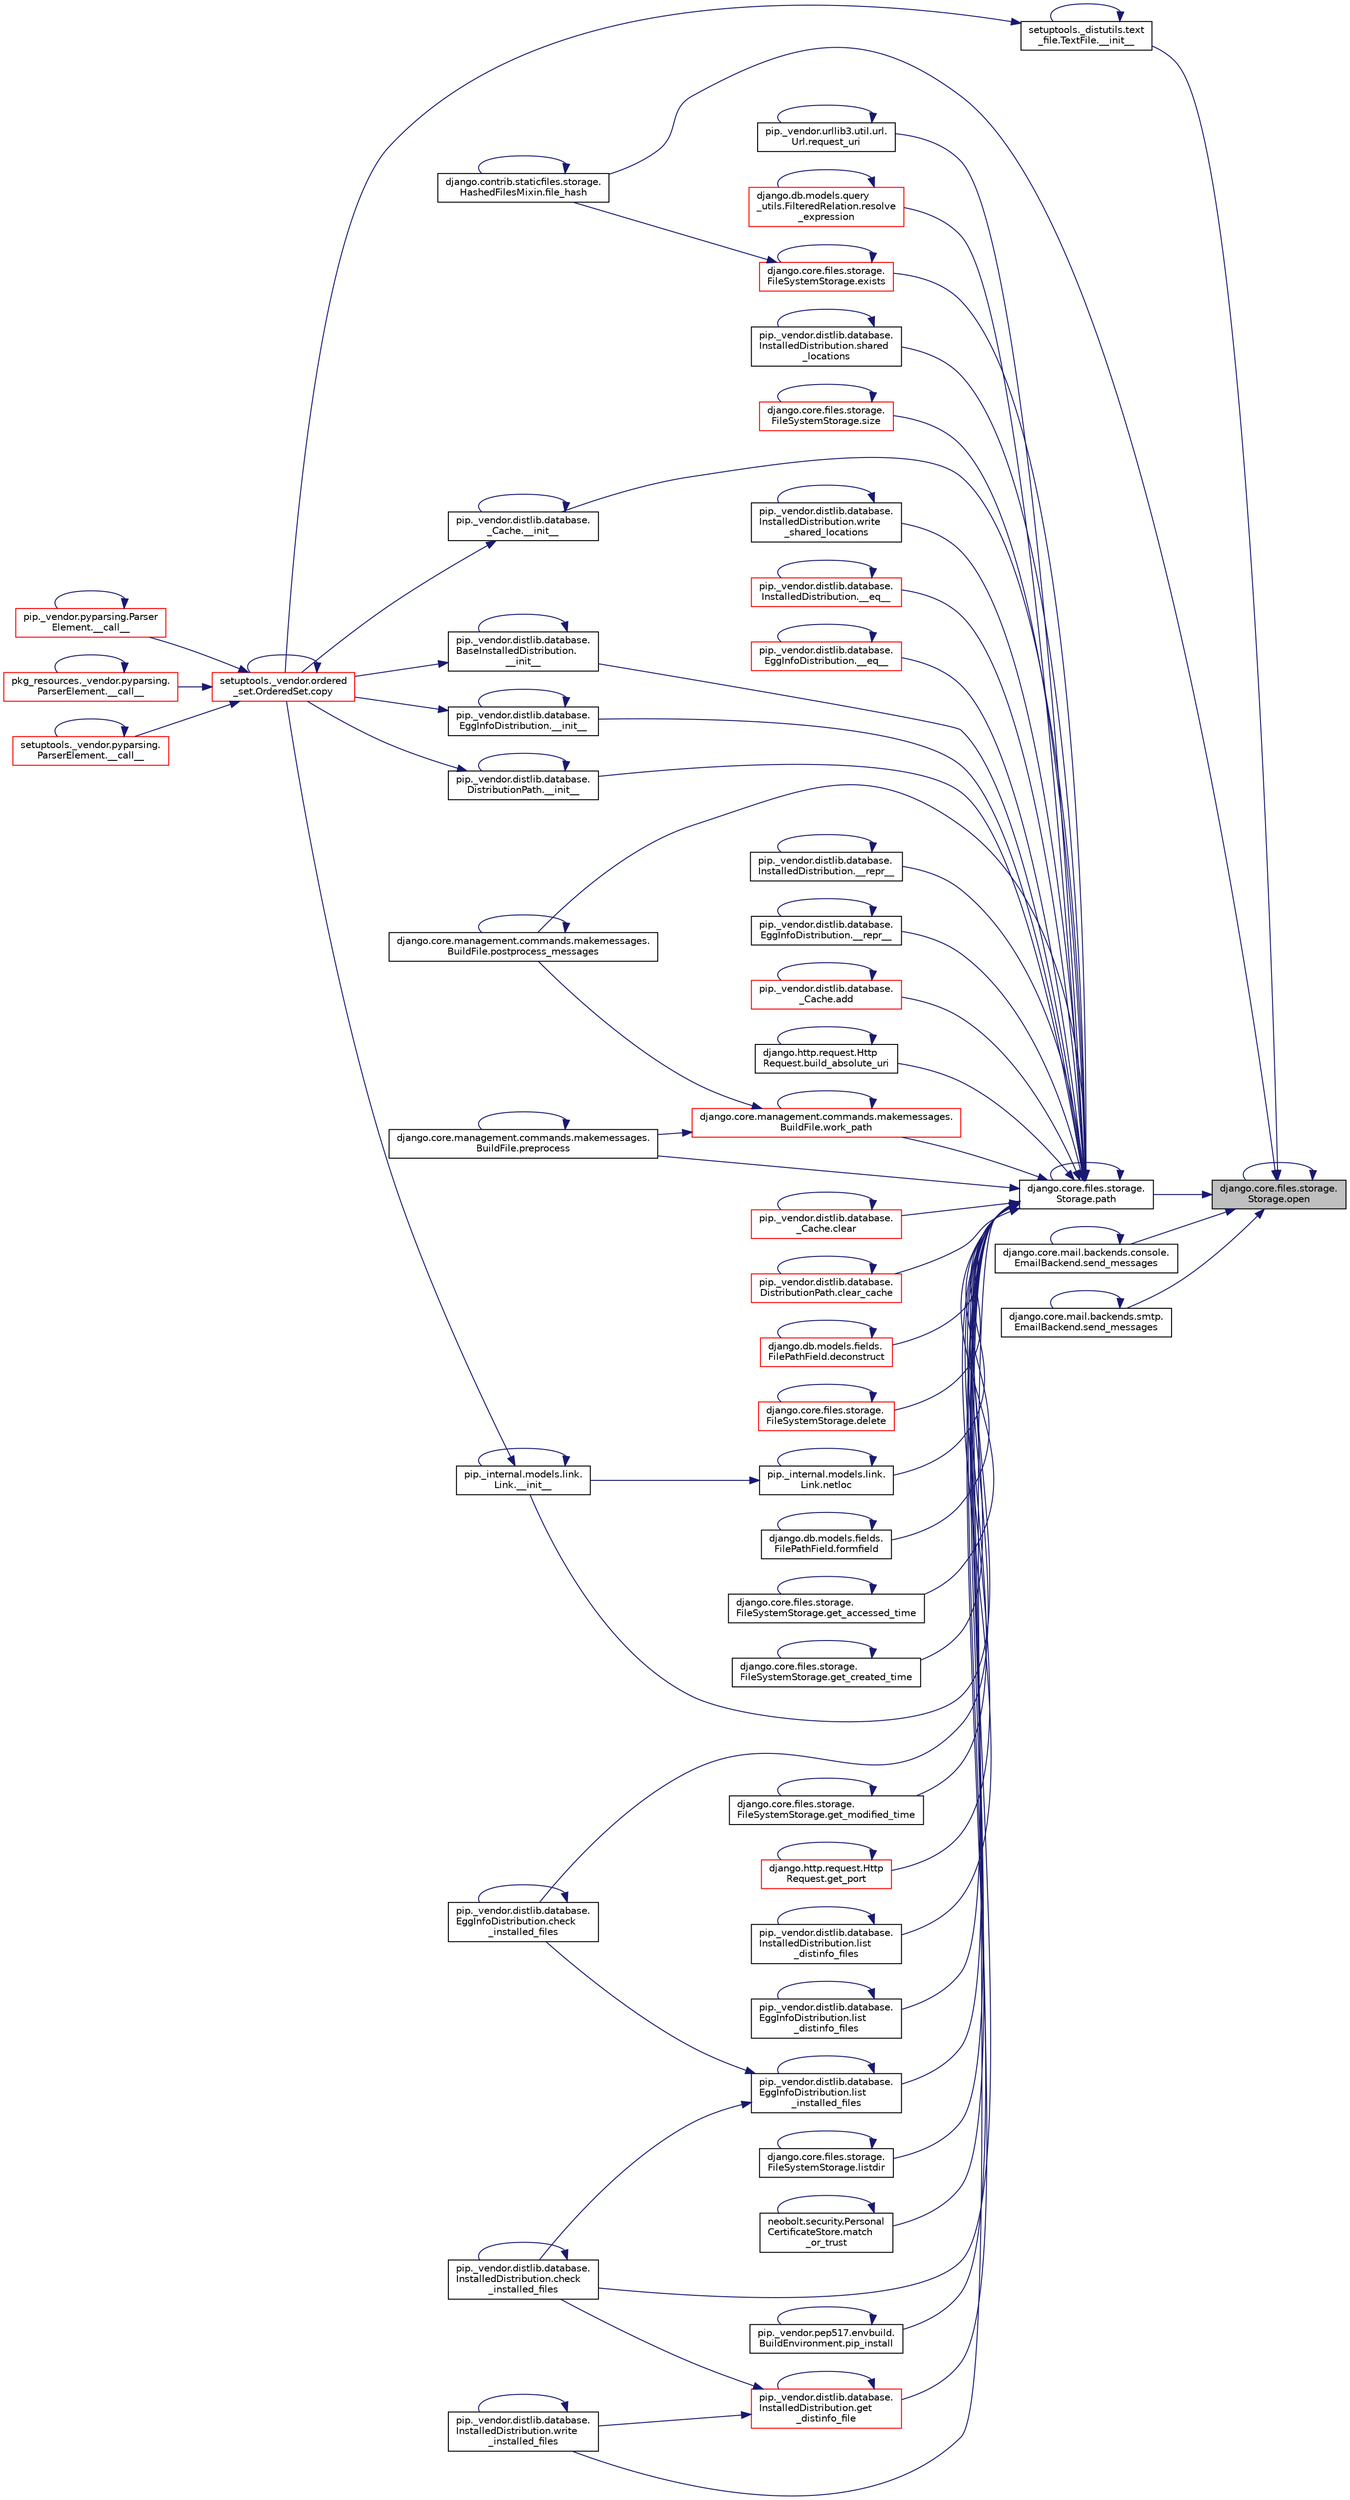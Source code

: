 digraph "django.core.files.storage.Storage.open"
{
 // LATEX_PDF_SIZE
  edge [fontname="Helvetica",fontsize="10",labelfontname="Helvetica",labelfontsize="10"];
  node [fontname="Helvetica",fontsize="10",shape=record];
  rankdir="RL";
  Node1 [label="django.core.files.storage.\lStorage.open",height=0.2,width=0.4,color="black", fillcolor="grey75", style="filled", fontcolor="black",tooltip=" "];
  Node1 -> Node2 [dir="back",color="midnightblue",fontsize="10",style="solid",fontname="Helvetica"];
  Node2 [label="setuptools._distutils.text\l_file.TextFile.__init__",height=0.2,width=0.4,color="black", fillcolor="white", style="filled",URL="$da/d41/classsetuptools_1_1__distutils_1_1text__file_1_1_text_file.html#ab9b5b13208094ff65d43daba4fd7cf6c",tooltip=" "];
  Node2 -> Node2 [dir="back",color="midnightblue",fontsize="10",style="solid",fontname="Helvetica"];
  Node2 -> Node3 [dir="back",color="midnightblue",fontsize="10",style="solid",fontname="Helvetica"];
  Node3 [label="setuptools._vendor.ordered\l_set.OrderedSet.copy",height=0.2,width=0.4,color="red", fillcolor="white", style="filled",URL="$d0/d40/classsetuptools_1_1__vendor_1_1ordered__set_1_1_ordered_set.html#a84224c403039b9dac5d2794d85073053",tooltip=" "];
  Node3 -> Node4 [dir="back",color="midnightblue",fontsize="10",style="solid",fontname="Helvetica"];
  Node4 [label="pip._vendor.pyparsing.Parser\lElement.__call__",height=0.2,width=0.4,color="red", fillcolor="white", style="filled",URL="$df/d7f/classpip_1_1__vendor_1_1pyparsing_1_1_parser_element.html#ae345dfb10ea6a1e9c77120e86129ab16",tooltip=" "];
  Node4 -> Node4 [dir="back",color="midnightblue",fontsize="10",style="solid",fontname="Helvetica"];
  Node3 -> Node7 [dir="back",color="midnightblue",fontsize="10",style="solid",fontname="Helvetica"];
  Node7 [label="pkg_resources._vendor.pyparsing.\lParserElement.__call__",height=0.2,width=0.4,color="red", fillcolor="white", style="filled",URL="$de/df0/classpkg__resources_1_1__vendor_1_1pyparsing_1_1_parser_element.html#a43d9a7e720d29a80c49f63998712c9a5",tooltip=" "];
  Node7 -> Node7 [dir="back",color="midnightblue",fontsize="10",style="solid",fontname="Helvetica"];
  Node3 -> Node8 [dir="back",color="midnightblue",fontsize="10",style="solid",fontname="Helvetica"];
  Node8 [label="setuptools._vendor.pyparsing.\lParserElement.__call__",height=0.2,width=0.4,color="red", fillcolor="white", style="filled",URL="$d9/d25/classsetuptools_1_1__vendor_1_1pyparsing_1_1_parser_element.html#a7f154aa4d9339f88d2306325bf99b953",tooltip=" "];
  Node8 -> Node8 [dir="back",color="midnightblue",fontsize="10",style="solid",fontname="Helvetica"];
  Node3 -> Node3 [dir="back",color="midnightblue",fontsize="10",style="solid",fontname="Helvetica"];
  Node1 -> Node178 [dir="back",color="midnightblue",fontsize="10",style="solid",fontname="Helvetica"];
  Node178 [label="django.contrib.staticfiles.storage.\lHashedFilesMixin.file_hash",height=0.2,width=0.4,color="black", fillcolor="white", style="filled",URL="$d4/d59/classdjango_1_1contrib_1_1staticfiles_1_1storage_1_1_hashed_files_mixin.html#ad7dfb58f605f01b5dd78460589ef277d",tooltip=" "];
  Node178 -> Node178 [dir="back",color="midnightblue",fontsize="10",style="solid",fontname="Helvetica"];
  Node1 -> Node1 [dir="back",color="midnightblue",fontsize="10",style="solid",fontname="Helvetica"];
  Node1 -> Node677 [dir="back",color="midnightblue",fontsize="10",style="solid",fontname="Helvetica"];
  Node677 [label="django.core.files.storage.\lStorage.path",height=0.2,width=0.4,color="black", fillcolor="white", style="filled",URL="$dc/dad/classdjango_1_1core_1_1files_1_1storage_1_1_storage.html#a17377b94f5001b6066439509777a1ac8",tooltip=" "];
  Node677 -> Node678 [dir="back",color="midnightblue",fontsize="10",style="solid",fontname="Helvetica"];
  Node678 [label="pip._vendor.distlib.database.\lInstalledDistribution.__eq__",height=0.2,width=0.4,color="red", fillcolor="white", style="filled",URL="$d5/d3f/classpip_1_1__vendor_1_1distlib_1_1database_1_1_installed_distribution.html#a9b5ed2b1d9ce082f207e18b06a41d0ff",tooltip=" "];
  Node678 -> Node678 [dir="back",color="midnightblue",fontsize="10",style="solid",fontname="Helvetica"];
  Node677 -> Node679 [dir="back",color="midnightblue",fontsize="10",style="solid",fontname="Helvetica"];
  Node679 [label="pip._vendor.distlib.database.\lEggInfoDistribution.__eq__",height=0.2,width=0.4,color="red", fillcolor="white", style="filled",URL="$d7/d4f/classpip_1_1__vendor_1_1distlib_1_1database_1_1_egg_info_distribution.html#a1a4e220bb20d7de097cb45e4d22cb1f7",tooltip=" "];
  Node679 -> Node679 [dir="back",color="midnightblue",fontsize="10",style="solid",fontname="Helvetica"];
  Node677 -> Node680 [dir="back",color="midnightblue",fontsize="10",style="solid",fontname="Helvetica"];
  Node680 [label="pip._vendor.distlib.database.\l_Cache.__init__",height=0.2,width=0.4,color="black", fillcolor="white", style="filled",URL="$d8/dcd/classpip_1_1__vendor_1_1distlib_1_1database_1_1___cache.html#af54d5616ff89aa6d6ac29816dd0efc6c",tooltip=" "];
  Node680 -> Node680 [dir="back",color="midnightblue",fontsize="10",style="solid",fontname="Helvetica"];
  Node680 -> Node3 [dir="back",color="midnightblue",fontsize="10",style="solid",fontname="Helvetica"];
  Node677 -> Node681 [dir="back",color="midnightblue",fontsize="10",style="solid",fontname="Helvetica"];
  Node681 [label="pip._vendor.distlib.database.\lBaseInstalledDistribution.\l__init__",height=0.2,width=0.4,color="black", fillcolor="white", style="filled",URL="$d3/d43/classpip_1_1__vendor_1_1distlib_1_1database_1_1_base_installed_distribution.html#a3cf0dbeeadaece59290525cfd71c8164",tooltip=" "];
  Node681 -> Node681 [dir="back",color="midnightblue",fontsize="10",style="solid",fontname="Helvetica"];
  Node681 -> Node3 [dir="back",color="midnightblue",fontsize="10",style="solid",fontname="Helvetica"];
  Node677 -> Node682 [dir="back",color="midnightblue",fontsize="10",style="solid",fontname="Helvetica"];
  Node682 [label="pip._vendor.distlib.database.\lEggInfoDistribution.__init__",height=0.2,width=0.4,color="black", fillcolor="white", style="filled",URL="$d7/d4f/classpip_1_1__vendor_1_1distlib_1_1database_1_1_egg_info_distribution.html#a3b17587547b5d4fb68128342686671b1",tooltip=" "];
  Node682 -> Node682 [dir="back",color="midnightblue",fontsize="10",style="solid",fontname="Helvetica"];
  Node682 -> Node3 [dir="back",color="midnightblue",fontsize="10",style="solid",fontname="Helvetica"];
  Node677 -> Node683 [dir="back",color="midnightblue",fontsize="10",style="solid",fontname="Helvetica"];
  Node683 [label="pip._vendor.distlib.database.\lDistributionPath.__init__",height=0.2,width=0.4,color="black", fillcolor="white", style="filled",URL="$d3/d8a/classpip_1_1__vendor_1_1distlib_1_1database_1_1_distribution_path.html#a17a2afe7db83a808ad93c909d99ed955",tooltip=" "];
  Node683 -> Node683 [dir="back",color="midnightblue",fontsize="10",style="solid",fontname="Helvetica"];
  Node683 -> Node3 [dir="back",color="midnightblue",fontsize="10",style="solid",fontname="Helvetica"];
  Node677 -> Node684 [dir="back",color="midnightblue",fontsize="10",style="solid",fontname="Helvetica"];
  Node684 [label="pip._internal.models.link.\lLink.__init__",height=0.2,width=0.4,color="black", fillcolor="white", style="filled",URL="$de/da5/classpip_1_1__internal_1_1models_1_1link_1_1_link.html#adf9defb3b97546f930fc05a78acfb485",tooltip=" "];
  Node684 -> Node684 [dir="back",color="midnightblue",fontsize="10",style="solid",fontname="Helvetica"];
  Node684 -> Node3 [dir="back",color="midnightblue",fontsize="10",style="solid",fontname="Helvetica"];
  Node677 -> Node685 [dir="back",color="midnightblue",fontsize="10",style="solid",fontname="Helvetica"];
  Node685 [label="pip._vendor.distlib.database.\lInstalledDistribution.__repr__",height=0.2,width=0.4,color="black", fillcolor="white", style="filled",URL="$d5/d3f/classpip_1_1__vendor_1_1distlib_1_1database_1_1_installed_distribution.html#a437ca097c31f9e2f6d84da428f56303d",tooltip=" "];
  Node685 -> Node685 [dir="back",color="midnightblue",fontsize="10",style="solid",fontname="Helvetica"];
  Node677 -> Node686 [dir="back",color="midnightblue",fontsize="10",style="solid",fontname="Helvetica"];
  Node686 [label="pip._vendor.distlib.database.\lEggInfoDistribution.__repr__",height=0.2,width=0.4,color="black", fillcolor="white", style="filled",URL="$d7/d4f/classpip_1_1__vendor_1_1distlib_1_1database_1_1_egg_info_distribution.html#aa86b5634260c5ab9efe7b3dd01b3c7e5",tooltip=" "];
  Node686 -> Node686 [dir="back",color="midnightblue",fontsize="10",style="solid",fontname="Helvetica"];
  Node677 -> Node687 [dir="back",color="midnightblue",fontsize="10",style="solid",fontname="Helvetica"];
  Node687 [label="pip._vendor.distlib.database.\l_Cache.add",height=0.2,width=0.4,color="red", fillcolor="white", style="filled",URL="$d8/dcd/classpip_1_1__vendor_1_1distlib_1_1database_1_1___cache.html#a98296c2e1af8395fc035df3fdfc400fc",tooltip=" "];
  Node687 -> Node687 [dir="back",color="midnightblue",fontsize="10",style="solid",fontname="Helvetica"];
  Node677 -> Node688 [dir="back",color="midnightblue",fontsize="10",style="solid",fontname="Helvetica"];
  Node688 [label="django.http.request.Http\lRequest.build_absolute_uri",height=0.2,width=0.4,color="black", fillcolor="white", style="filled",URL="$d1/ded/classdjango_1_1http_1_1request_1_1_http_request.html#acda6ee1aa44ebe5161a855fbb9b9cf7c",tooltip=" "];
  Node688 -> Node688 [dir="back",color="midnightblue",fontsize="10",style="solid",fontname="Helvetica"];
  Node677 -> Node689 [dir="back",color="midnightblue",fontsize="10",style="solid",fontname="Helvetica"];
  Node689 [label="pip._vendor.distlib.database.\lInstalledDistribution.check\l_installed_files",height=0.2,width=0.4,color="black", fillcolor="white", style="filled",URL="$d5/d3f/classpip_1_1__vendor_1_1distlib_1_1database_1_1_installed_distribution.html#af02e7290aefa70861a60fe1885285e16",tooltip=" "];
  Node689 -> Node689 [dir="back",color="midnightblue",fontsize="10",style="solid",fontname="Helvetica"];
  Node677 -> Node690 [dir="back",color="midnightblue",fontsize="10",style="solid",fontname="Helvetica"];
  Node690 [label="pip._vendor.distlib.database.\lEggInfoDistribution.check\l_installed_files",height=0.2,width=0.4,color="black", fillcolor="white", style="filled",URL="$d7/d4f/classpip_1_1__vendor_1_1distlib_1_1database_1_1_egg_info_distribution.html#a4eb9053abcb6ae611e7f31c17387aea7",tooltip=" "];
  Node690 -> Node690 [dir="back",color="midnightblue",fontsize="10",style="solid",fontname="Helvetica"];
  Node677 -> Node691 [dir="back",color="midnightblue",fontsize="10",style="solid",fontname="Helvetica"];
  Node691 [label="pip._vendor.distlib.database.\l_Cache.clear",height=0.2,width=0.4,color="red", fillcolor="white", style="filled",URL="$d8/dcd/classpip_1_1__vendor_1_1distlib_1_1database_1_1___cache.html#ab8493db74feb70354215f9804fafea3d",tooltip=" "];
  Node691 -> Node691 [dir="back",color="midnightblue",fontsize="10",style="solid",fontname="Helvetica"];
  Node677 -> Node692 [dir="back",color="midnightblue",fontsize="10",style="solid",fontname="Helvetica"];
  Node692 [label="pip._vendor.distlib.database.\lDistributionPath.clear_cache",height=0.2,width=0.4,color="red", fillcolor="white", style="filled",URL="$d3/d8a/classpip_1_1__vendor_1_1distlib_1_1database_1_1_distribution_path.html#a576c17cc01238d807b4cc7b833001b0b",tooltip=" "];
  Node692 -> Node692 [dir="back",color="midnightblue",fontsize="10",style="solid",fontname="Helvetica"];
  Node677 -> Node472 [dir="back",color="midnightblue",fontsize="10",style="solid",fontname="Helvetica"];
  Node472 [label="django.db.models.fields.\lFilePathField.deconstruct",height=0.2,width=0.4,color="red", fillcolor="white", style="filled",URL="$d9/d58/classdjango_1_1db_1_1models_1_1fields_1_1_file_path_field.html#a52225a0c3baf7a5125007fadbe78dd22",tooltip=" "];
  Node472 -> Node472 [dir="back",color="midnightblue",fontsize="10",style="solid",fontname="Helvetica"];
  Node677 -> Node693 [dir="back",color="midnightblue",fontsize="10",style="solid",fontname="Helvetica"];
  Node693 [label="django.core.files.storage.\lFileSystemStorage.delete",height=0.2,width=0.4,color="red", fillcolor="white", style="filled",URL="$db/da8/classdjango_1_1core_1_1files_1_1storage_1_1_file_system_storage.html#ad31ad8e7dcaeee30a6b95c4336aa4577",tooltip=" "];
  Node693 -> Node693 [dir="back",color="midnightblue",fontsize="10",style="solid",fontname="Helvetica"];
  Node677 -> Node694 [dir="back",color="midnightblue",fontsize="10",style="solid",fontname="Helvetica"];
  Node694 [label="django.core.files.storage.\lFileSystemStorage.exists",height=0.2,width=0.4,color="red", fillcolor="white", style="filled",URL="$db/da8/classdjango_1_1core_1_1files_1_1storage_1_1_file_system_storage.html#a7f2e95bec3b31a3256b247f732fcade2",tooltip=" "];
  Node694 -> Node694 [dir="back",color="midnightblue",fontsize="10",style="solid",fontname="Helvetica"];
  Node694 -> Node178 [dir="back",color="midnightblue",fontsize="10",style="solid",fontname="Helvetica"];
  Node677 -> Node473 [dir="back",color="midnightblue",fontsize="10",style="solid",fontname="Helvetica"];
  Node473 [label="django.db.models.fields.\lFilePathField.formfield",height=0.2,width=0.4,color="black", fillcolor="white", style="filled",URL="$d9/d58/classdjango_1_1db_1_1models_1_1fields_1_1_file_path_field.html#ac5c572bd8cd58aa14d0fa9341c935e62",tooltip=" "];
  Node473 -> Node473 [dir="back",color="midnightblue",fontsize="10",style="solid",fontname="Helvetica"];
  Node677 -> Node698 [dir="back",color="midnightblue",fontsize="10",style="solid",fontname="Helvetica"];
  Node698 [label="django.core.files.storage.\lFileSystemStorage.get_accessed_time",height=0.2,width=0.4,color="black", fillcolor="white", style="filled",URL="$db/da8/classdjango_1_1core_1_1files_1_1storage_1_1_file_system_storage.html#a210757b7bff709a38298504e0932dec2",tooltip=" "];
  Node698 -> Node698 [dir="back",color="midnightblue",fontsize="10",style="solid",fontname="Helvetica"];
  Node677 -> Node699 [dir="back",color="midnightblue",fontsize="10",style="solid",fontname="Helvetica"];
  Node699 [label="django.core.files.storage.\lFileSystemStorage.get_created_time",height=0.2,width=0.4,color="black", fillcolor="white", style="filled",URL="$db/da8/classdjango_1_1core_1_1files_1_1storage_1_1_file_system_storage.html#a32a2ad72e493378d19a2707920bfb000",tooltip=" "];
  Node699 -> Node699 [dir="back",color="midnightblue",fontsize="10",style="solid",fontname="Helvetica"];
  Node677 -> Node700 [dir="back",color="midnightblue",fontsize="10",style="solid",fontname="Helvetica"];
  Node700 [label="pip._vendor.distlib.database.\lInstalledDistribution.get\l_distinfo_file",height=0.2,width=0.4,color="red", fillcolor="white", style="filled",URL="$d5/d3f/classpip_1_1__vendor_1_1distlib_1_1database_1_1_installed_distribution.html#ac17c694fe33794a2a93c022eae8919fc",tooltip=" "];
  Node700 -> Node689 [dir="back",color="midnightblue",fontsize="10",style="solid",fontname="Helvetica"];
  Node700 -> Node700 [dir="back",color="midnightblue",fontsize="10",style="solid",fontname="Helvetica"];
  Node700 -> Node702 [dir="back",color="midnightblue",fontsize="10",style="solid",fontname="Helvetica"];
  Node702 [label="pip._vendor.distlib.database.\lInstalledDistribution.write\l_installed_files",height=0.2,width=0.4,color="black", fillcolor="white", style="filled",URL="$d5/d3f/classpip_1_1__vendor_1_1distlib_1_1database_1_1_installed_distribution.html#a3b799b28c162cab4fd480fda0f2a852e",tooltip=" "];
  Node702 -> Node702 [dir="back",color="midnightblue",fontsize="10",style="solid",fontname="Helvetica"];
  Node677 -> Node703 [dir="back",color="midnightblue",fontsize="10",style="solid",fontname="Helvetica"];
  Node703 [label="django.core.files.storage.\lFileSystemStorage.get_modified_time",height=0.2,width=0.4,color="black", fillcolor="white", style="filled",URL="$db/da8/classdjango_1_1core_1_1files_1_1storage_1_1_file_system_storage.html#a7832cc82c083c3f424fcf5e881382b0f",tooltip=" "];
  Node703 -> Node703 [dir="back",color="midnightblue",fontsize="10",style="solid",fontname="Helvetica"];
  Node677 -> Node704 [dir="back",color="midnightblue",fontsize="10",style="solid",fontname="Helvetica"];
  Node704 [label="django.http.request.Http\lRequest.get_port",height=0.2,width=0.4,color="red", fillcolor="white", style="filled",URL="$d1/ded/classdjango_1_1http_1_1request_1_1_http_request.html#af81ce5b385e8dcee02c506de847e9f28",tooltip=" "];
  Node704 -> Node704 [dir="back",color="midnightblue",fontsize="10",style="solid",fontname="Helvetica"];
  Node677 -> Node706 [dir="back",color="midnightblue",fontsize="10",style="solid",fontname="Helvetica"];
  Node706 [label="pip._vendor.distlib.database.\lInstalledDistribution.list\l_distinfo_files",height=0.2,width=0.4,color="black", fillcolor="white", style="filled",URL="$d5/d3f/classpip_1_1__vendor_1_1distlib_1_1database_1_1_installed_distribution.html#a91b6c8c2a299a9b1436538ad0cfe37d7",tooltip=" "];
  Node706 -> Node706 [dir="back",color="midnightblue",fontsize="10",style="solid",fontname="Helvetica"];
  Node677 -> Node707 [dir="back",color="midnightblue",fontsize="10",style="solid",fontname="Helvetica"];
  Node707 [label="pip._vendor.distlib.database.\lEggInfoDistribution.list\l_distinfo_files",height=0.2,width=0.4,color="black", fillcolor="white", style="filled",URL="$d7/d4f/classpip_1_1__vendor_1_1distlib_1_1database_1_1_egg_info_distribution.html#a81eb42fe04552504c3c44bae820de34b",tooltip=" "];
  Node707 -> Node707 [dir="back",color="midnightblue",fontsize="10",style="solid",fontname="Helvetica"];
  Node677 -> Node708 [dir="back",color="midnightblue",fontsize="10",style="solid",fontname="Helvetica"];
  Node708 [label="pip._vendor.distlib.database.\lEggInfoDistribution.list\l_installed_files",height=0.2,width=0.4,color="black", fillcolor="white", style="filled",URL="$d7/d4f/classpip_1_1__vendor_1_1distlib_1_1database_1_1_egg_info_distribution.html#ad11f1a01b3d7117ca45670f4de85b97c",tooltip=" "];
  Node708 -> Node689 [dir="back",color="midnightblue",fontsize="10",style="solid",fontname="Helvetica"];
  Node708 -> Node690 [dir="back",color="midnightblue",fontsize="10",style="solid",fontname="Helvetica"];
  Node708 -> Node708 [dir="back",color="midnightblue",fontsize="10",style="solid",fontname="Helvetica"];
  Node677 -> Node709 [dir="back",color="midnightblue",fontsize="10",style="solid",fontname="Helvetica"];
  Node709 [label="django.core.files.storage.\lFileSystemStorage.listdir",height=0.2,width=0.4,color="black", fillcolor="white", style="filled",URL="$db/da8/classdjango_1_1core_1_1files_1_1storage_1_1_file_system_storage.html#ad1e8e9c112c82e91598ce2a26822701a",tooltip=" "];
  Node709 -> Node709 [dir="back",color="midnightblue",fontsize="10",style="solid",fontname="Helvetica"];
  Node677 -> Node710 [dir="back",color="midnightblue",fontsize="10",style="solid",fontname="Helvetica"];
  Node710 [label="neobolt.security.Personal\lCertificateStore.match\l_or_trust",height=0.2,width=0.4,color="black", fillcolor="white", style="filled",URL="$de/d39/classneobolt_1_1security_1_1_personal_certificate_store.html#a24a522934cab7aa51da96f94ac13d7f8",tooltip=" "];
  Node710 -> Node710 [dir="back",color="midnightblue",fontsize="10",style="solid",fontname="Helvetica"];
  Node677 -> Node711 [dir="back",color="midnightblue",fontsize="10",style="solid",fontname="Helvetica"];
  Node711 [label="pip._internal.models.link.\lLink.netloc",height=0.2,width=0.4,color="black", fillcolor="white", style="filled",URL="$de/da5/classpip_1_1__internal_1_1models_1_1link_1_1_link.html#a3b75bb1dffe191f8f61239e8af2135cc",tooltip=" "];
  Node711 -> Node684 [dir="back",color="midnightblue",fontsize="10",style="solid",fontname="Helvetica"];
  Node711 -> Node711 [dir="back",color="midnightblue",fontsize="10",style="solid",fontname="Helvetica"];
  Node677 -> Node677 [dir="back",color="midnightblue",fontsize="10",style="solid",fontname="Helvetica"];
  Node677 -> Node712 [dir="back",color="midnightblue",fontsize="10",style="solid",fontname="Helvetica"];
  Node712 [label="pip._vendor.pep517.envbuild.\lBuildEnvironment.pip_install",height=0.2,width=0.4,color="black", fillcolor="white", style="filled",URL="$dc/d7f/classpip_1_1__vendor_1_1pep517_1_1envbuild_1_1_build_environment.html#ab356ae51c4fcb260a6a369aaa2f1de92",tooltip=" "];
  Node712 -> Node712 [dir="back",color="midnightblue",fontsize="10",style="solid",fontname="Helvetica"];
  Node677 -> Node713 [dir="back",color="midnightblue",fontsize="10",style="solid",fontname="Helvetica"];
  Node713 [label="django.core.management.commands.makemessages.\lBuildFile.postprocess_messages",height=0.2,width=0.4,color="black", fillcolor="white", style="filled",URL="$d9/d7e/classdjango_1_1core_1_1management_1_1commands_1_1makemessages_1_1_build_file.html#a10eddc071c350372dfd70d0666ddb0b2",tooltip=" "];
  Node713 -> Node713 [dir="back",color="midnightblue",fontsize="10",style="solid",fontname="Helvetica"];
  Node677 -> Node714 [dir="back",color="midnightblue",fontsize="10",style="solid",fontname="Helvetica"];
  Node714 [label="django.core.management.commands.makemessages.\lBuildFile.preprocess",height=0.2,width=0.4,color="black", fillcolor="white", style="filled",URL="$d9/d7e/classdjango_1_1core_1_1management_1_1commands_1_1makemessages_1_1_build_file.html#ad48f37dc93e0cba9878e64edf84bf362",tooltip=" "];
  Node714 -> Node714 [dir="back",color="midnightblue",fontsize="10",style="solid",fontname="Helvetica"];
  Node677 -> Node715 [dir="back",color="midnightblue",fontsize="10",style="solid",fontname="Helvetica"];
  Node715 [label="pip._vendor.urllib3.util.url.\lUrl.request_uri",height=0.2,width=0.4,color="black", fillcolor="white", style="filled",URL="$d6/dd8/classpip_1_1__vendor_1_1urllib3_1_1util_1_1url_1_1_url.html#a55d7eb61b1f1188f3c852b6c63625b4a",tooltip=" "];
  Node715 -> Node715 [dir="back",color="midnightblue",fontsize="10",style="solid",fontname="Helvetica"];
  Node677 -> Node716 [dir="back",color="midnightblue",fontsize="10",style="solid",fontname="Helvetica"];
  Node716 [label="django.db.models.query\l_utils.FilteredRelation.resolve\l_expression",height=0.2,width=0.4,color="red", fillcolor="white", style="filled",URL="$d0/d2b/classdjango_1_1db_1_1models_1_1query__utils_1_1_filtered_relation.html#ad4304eba69e6705f525dc4f73623e09d",tooltip=" "];
  Node716 -> Node716 [dir="back",color="midnightblue",fontsize="10",style="solid",fontname="Helvetica"];
  Node677 -> Node717 [dir="back",color="midnightblue",fontsize="10",style="solid",fontname="Helvetica"];
  Node717 [label="pip._vendor.distlib.database.\lInstalledDistribution.shared\l_locations",height=0.2,width=0.4,color="black", fillcolor="white", style="filled",URL="$d5/d3f/classpip_1_1__vendor_1_1distlib_1_1database_1_1_installed_distribution.html#acb9d762b10d0e0269e958d3f89307d10",tooltip=" "];
  Node717 -> Node717 [dir="back",color="midnightblue",fontsize="10",style="solid",fontname="Helvetica"];
  Node677 -> Node718 [dir="back",color="midnightblue",fontsize="10",style="solid",fontname="Helvetica"];
  Node718 [label="django.core.files.storage.\lFileSystemStorage.size",height=0.2,width=0.4,color="red", fillcolor="white", style="filled",URL="$db/da8/classdjango_1_1core_1_1files_1_1storage_1_1_file_system_storage.html#a48d966839a5f13179dc05370fc809c2e",tooltip=" "];
  Node718 -> Node718 [dir="back",color="midnightblue",fontsize="10",style="solid",fontname="Helvetica"];
  Node677 -> Node760 [dir="back",color="midnightblue",fontsize="10",style="solid",fontname="Helvetica"];
  Node760 [label="django.core.management.commands.makemessages.\lBuildFile.work_path",height=0.2,width=0.4,color="red", fillcolor="white", style="filled",URL="$d9/d7e/classdjango_1_1core_1_1management_1_1commands_1_1makemessages_1_1_build_file.html#a7fda6cc61a979b2c6db2a07a559209f0",tooltip=" "];
  Node760 -> Node713 [dir="back",color="midnightblue",fontsize="10",style="solid",fontname="Helvetica"];
  Node760 -> Node714 [dir="back",color="midnightblue",fontsize="10",style="solid",fontname="Helvetica"];
  Node760 -> Node760 [dir="back",color="midnightblue",fontsize="10",style="solid",fontname="Helvetica"];
  Node677 -> Node702 [dir="back",color="midnightblue",fontsize="10",style="solid",fontname="Helvetica"];
  Node677 -> Node762 [dir="back",color="midnightblue",fontsize="10",style="solid",fontname="Helvetica"];
  Node762 [label="pip._vendor.distlib.database.\lInstalledDistribution.write\l_shared_locations",height=0.2,width=0.4,color="black", fillcolor="white", style="filled",URL="$d5/d3f/classpip_1_1__vendor_1_1distlib_1_1database_1_1_installed_distribution.html#af3838a1a36ab26de00c92bfc21c170ab",tooltip=" "];
  Node762 -> Node762 [dir="back",color="midnightblue",fontsize="10",style="solid",fontname="Helvetica"];
  Node1 -> Node112 [dir="back",color="midnightblue",fontsize="10",style="solid",fontname="Helvetica"];
  Node112 [label="django.core.mail.backends.console.\lEmailBackend.send_messages",height=0.2,width=0.4,color="black", fillcolor="white", style="filled",URL="$d4/de3/classdjango_1_1core_1_1mail_1_1backends_1_1console_1_1_email_backend.html#a47ee8e77d6aeb5cba1d4598e6d982097",tooltip=" "];
  Node112 -> Node112 [dir="back",color="midnightblue",fontsize="10",style="solid",fontname="Helvetica"];
  Node1 -> Node113 [dir="back",color="midnightblue",fontsize="10",style="solid",fontname="Helvetica"];
  Node113 [label="django.core.mail.backends.smtp.\lEmailBackend.send_messages",height=0.2,width=0.4,color="black", fillcolor="white", style="filled",URL="$d7/db2/classdjango_1_1core_1_1mail_1_1backends_1_1smtp_1_1_email_backend.html#afed9f658c7a62be6d2e2c2d1f89d2acb",tooltip=" "];
  Node113 -> Node113 [dir="back",color="midnightblue",fontsize="10",style="solid",fontname="Helvetica"];
}

